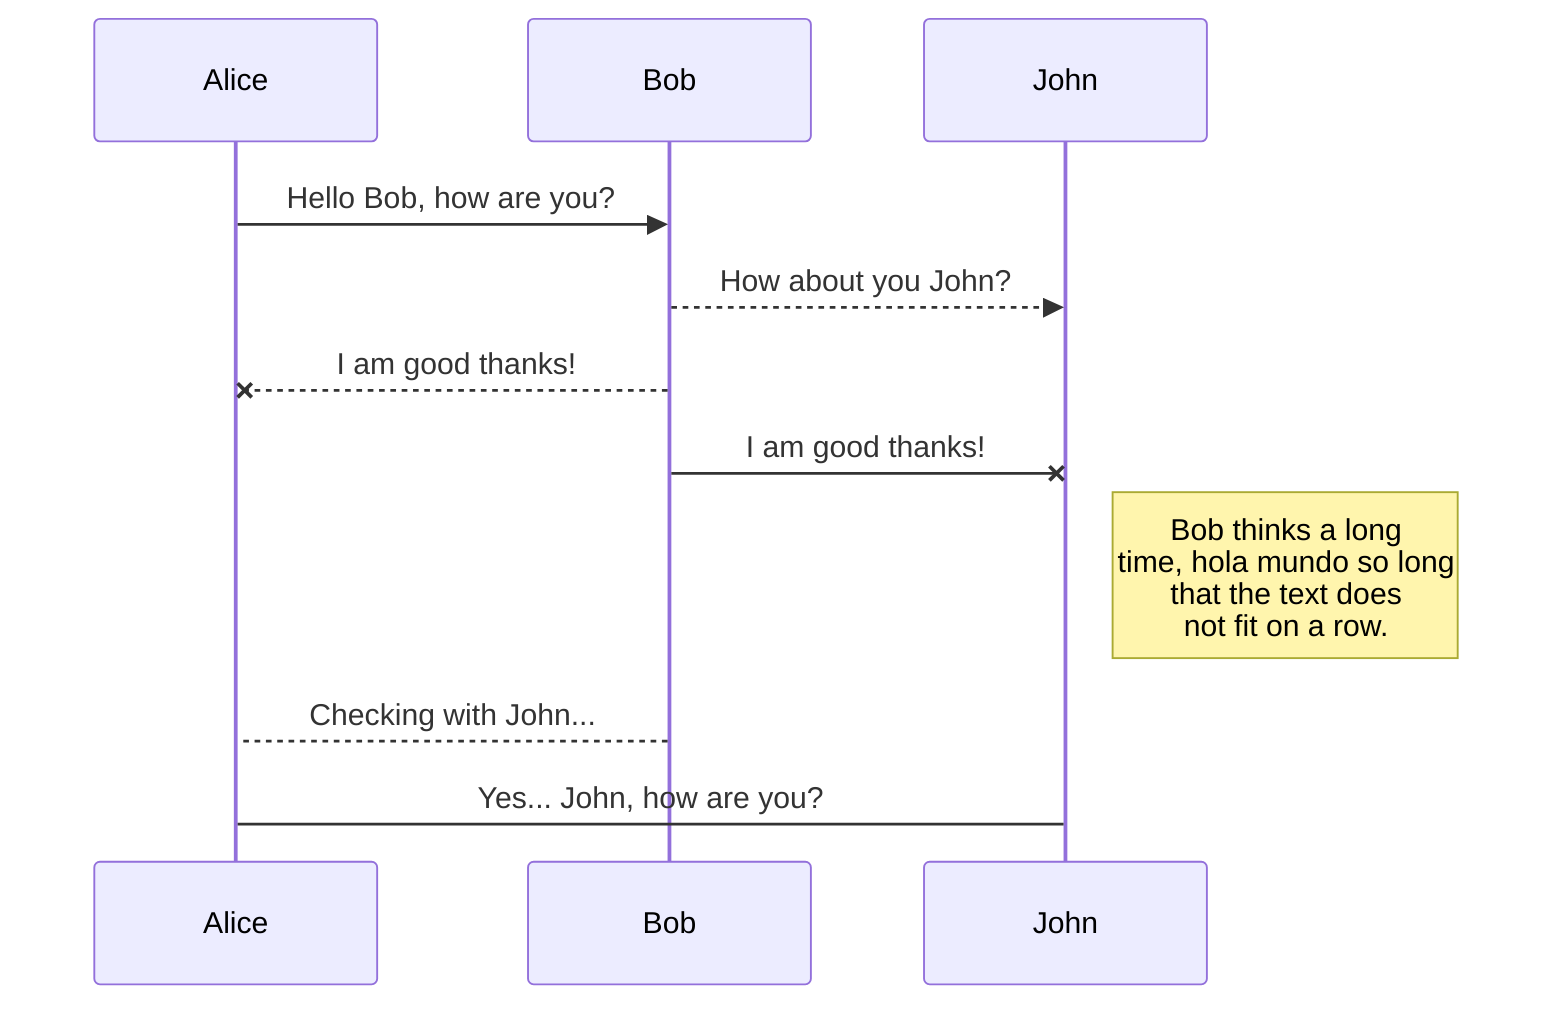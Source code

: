 sequenceDiagram
    Alice ->> Bob: Hello Bob, how are you?
    Bob-->>John: How about you John?
    Bob--x Alice: I am good thanks!
    Bob-x John: I am good thanks!
    Note right of John: Bob thinks a long<br/>time, hola mundo so long<br/>that the text does<br/>not fit on a row.

    Bob-->Alice: Checking with John...
    Alice->John: Yes... John, how are you?